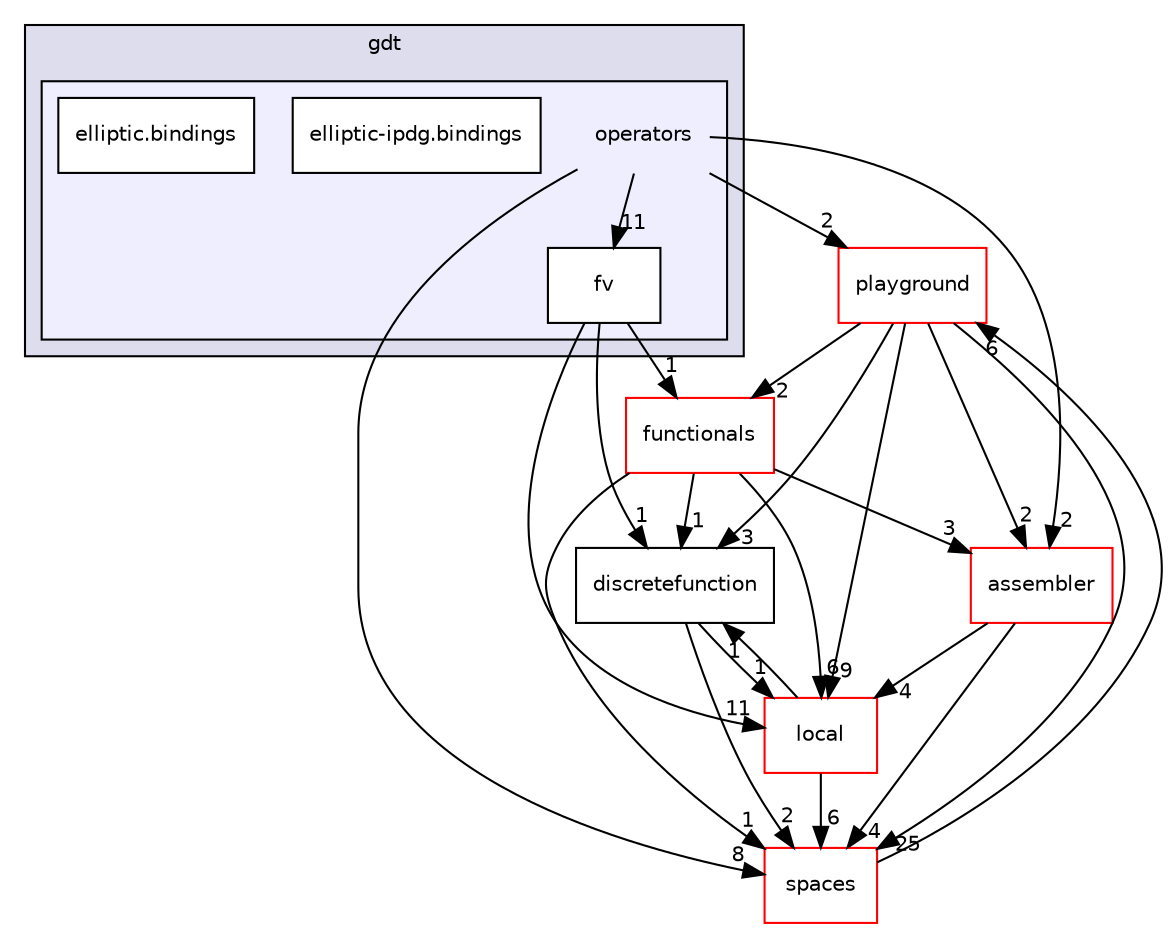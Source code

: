 digraph "operators" {
  compound=true
  node [ fontsize="10", fontname="Helvetica"];
  edge [ labelfontsize="10", labelfontname="Helvetica"];
  subgraph clusterdir_f1992dd472896fb89117bdc8155a3e1c {
    graph [ bgcolor="#ddddee", pencolor="black", label="gdt" fontname="Helvetica", fontsize="10", URL="dir_f1992dd472896fb89117bdc8155a3e1c.html"]
  subgraph clusterdir_91b47eb1f5534b791b2db4e72c4ced9d {
    graph [ bgcolor="#eeeeff", pencolor="black", label="" URL="dir_91b47eb1f5534b791b2db4e72c4ced9d.html"];
    dir_91b47eb1f5534b791b2db4e72c4ced9d [shape=plaintext label="operators"];
    dir_a7df9ae745501a4de0fabd95a044ee81 [shape=box label="elliptic-ipdg.bindings" color="black" fillcolor="white" style="filled" URL="dir_a7df9ae745501a4de0fabd95a044ee81.html"];
    dir_fcb3d994744507f6a6f6581d3c9c88a3 [shape=box label="elliptic.bindings" color="black" fillcolor="white" style="filled" URL="dir_fcb3d994744507f6a6f6581d3c9c88a3.html"];
    dir_2aea60d8179215910741717bf9fb1687 [shape=box label="fv" color="black" fillcolor="white" style="filled" URL="dir_2aea60d8179215910741717bf9fb1687.html"];
  }
  }
  dir_0e08db9718cdc017276840d0b5dc9bb6 [shape=box label="discretefunction" URL="dir_0e08db9718cdc017276840d0b5dc9bb6.html"];
  dir_c0688d8f58f2ac48be580c635590bfde [shape=box label="playground" fillcolor="white" style="filled" color="red" URL="dir_c0688d8f58f2ac48be580c635590bfde.html"];
  dir_b88ba22195be87413f0714aa36685cef [shape=box label="functionals" fillcolor="white" style="filled" color="red" URL="dir_b88ba22195be87413f0714aa36685cef.html"];
  dir_c10f7938b13dcbddf851adbb235e7250 [shape=box label="spaces" fillcolor="white" style="filled" color="red" URL="dir_c10f7938b13dcbddf851adbb235e7250.html"];
  dir_2b02b4f0649b0905b779ae429fc5ade2 [shape=box label="assembler" fillcolor="white" style="filled" color="red" URL="dir_2b02b4f0649b0905b779ae429fc5ade2.html"];
  dir_7df66b530ab698acb840d3fba4a971eb [shape=box label="local" fillcolor="white" style="filled" color="red" URL="dir_7df66b530ab698acb840d3fba4a971eb.html"];
  dir_91b47eb1f5534b791b2db4e72c4ced9d->dir_2aea60d8179215910741717bf9fb1687 [headlabel="11", labeldistance=1.5 headhref="dir_000005_000018.html"];
  dir_91b47eb1f5534b791b2db4e72c4ced9d->dir_c0688d8f58f2ac48be580c635590bfde [headlabel="2", labeldistance=1.5 headhref="dir_000005_000019.html"];
  dir_91b47eb1f5534b791b2db4e72c4ced9d->dir_c10f7938b13dcbddf851adbb235e7250 [headlabel="8", labeldistance=1.5 headhref="dir_000005_000007.html"];
  dir_91b47eb1f5534b791b2db4e72c4ced9d->dir_2b02b4f0649b0905b779ae429fc5ade2 [headlabel="2", labeldistance=1.5 headhref="dir_000005_000012.html"];
  dir_0e08db9718cdc017276840d0b5dc9bb6->dir_c10f7938b13dcbddf851adbb235e7250 [headlabel="2", labeldistance=1.5 headhref="dir_000022_000007.html"];
  dir_0e08db9718cdc017276840d0b5dc9bb6->dir_7df66b530ab698acb840d3fba4a971eb [headlabel="1", labeldistance=1.5 headhref="dir_000022_000017.html"];
  dir_2aea60d8179215910741717bf9fb1687->dir_0e08db9718cdc017276840d0b5dc9bb6 [headlabel="1", labeldistance=1.5 headhref="dir_000018_000022.html"];
  dir_2aea60d8179215910741717bf9fb1687->dir_b88ba22195be87413f0714aa36685cef [headlabel="1", labeldistance=1.5 headhref="dir_000018_000014.html"];
  dir_2aea60d8179215910741717bf9fb1687->dir_7df66b530ab698acb840d3fba4a971eb [headlabel="11", labeldistance=1.5 headhref="dir_000018_000017.html"];
  dir_c0688d8f58f2ac48be580c635590bfde->dir_0e08db9718cdc017276840d0b5dc9bb6 [headlabel="3", labeldistance=1.5 headhref="dir_000019_000022.html"];
  dir_c0688d8f58f2ac48be580c635590bfde->dir_b88ba22195be87413f0714aa36685cef [headlabel="2", labeldistance=1.5 headhref="dir_000019_000014.html"];
  dir_c0688d8f58f2ac48be580c635590bfde->dir_c10f7938b13dcbddf851adbb235e7250 [headlabel="25", labeldistance=1.5 headhref="dir_000019_000007.html"];
  dir_c0688d8f58f2ac48be580c635590bfde->dir_2b02b4f0649b0905b779ae429fc5ade2 [headlabel="2", labeldistance=1.5 headhref="dir_000019_000012.html"];
  dir_c0688d8f58f2ac48be580c635590bfde->dir_7df66b530ab698acb840d3fba4a971eb [headlabel="9", labeldistance=1.5 headhref="dir_000019_000017.html"];
  dir_b88ba22195be87413f0714aa36685cef->dir_0e08db9718cdc017276840d0b5dc9bb6 [headlabel="1", labeldistance=1.5 headhref="dir_000014_000022.html"];
  dir_b88ba22195be87413f0714aa36685cef->dir_c10f7938b13dcbddf851adbb235e7250 [headlabel="1", labeldistance=1.5 headhref="dir_000014_000007.html"];
  dir_b88ba22195be87413f0714aa36685cef->dir_2b02b4f0649b0905b779ae429fc5ade2 [headlabel="3", labeldistance=1.5 headhref="dir_000014_000012.html"];
  dir_b88ba22195be87413f0714aa36685cef->dir_7df66b530ab698acb840d3fba4a971eb [headlabel="6", labeldistance=1.5 headhref="dir_000014_000017.html"];
  dir_c10f7938b13dcbddf851adbb235e7250->dir_c0688d8f58f2ac48be580c635590bfde [headlabel="6", labeldistance=1.5 headhref="dir_000007_000019.html"];
  dir_2b02b4f0649b0905b779ae429fc5ade2->dir_c10f7938b13dcbddf851adbb235e7250 [headlabel="4", labeldistance=1.5 headhref="dir_000012_000007.html"];
  dir_2b02b4f0649b0905b779ae429fc5ade2->dir_7df66b530ab698acb840d3fba4a971eb [headlabel="4", labeldistance=1.5 headhref="dir_000012_000017.html"];
  dir_7df66b530ab698acb840d3fba4a971eb->dir_0e08db9718cdc017276840d0b5dc9bb6 [headlabel="1", labeldistance=1.5 headhref="dir_000017_000022.html"];
  dir_7df66b530ab698acb840d3fba4a971eb->dir_c10f7938b13dcbddf851adbb235e7250 [headlabel="6", labeldistance=1.5 headhref="dir_000017_000007.html"];
}

